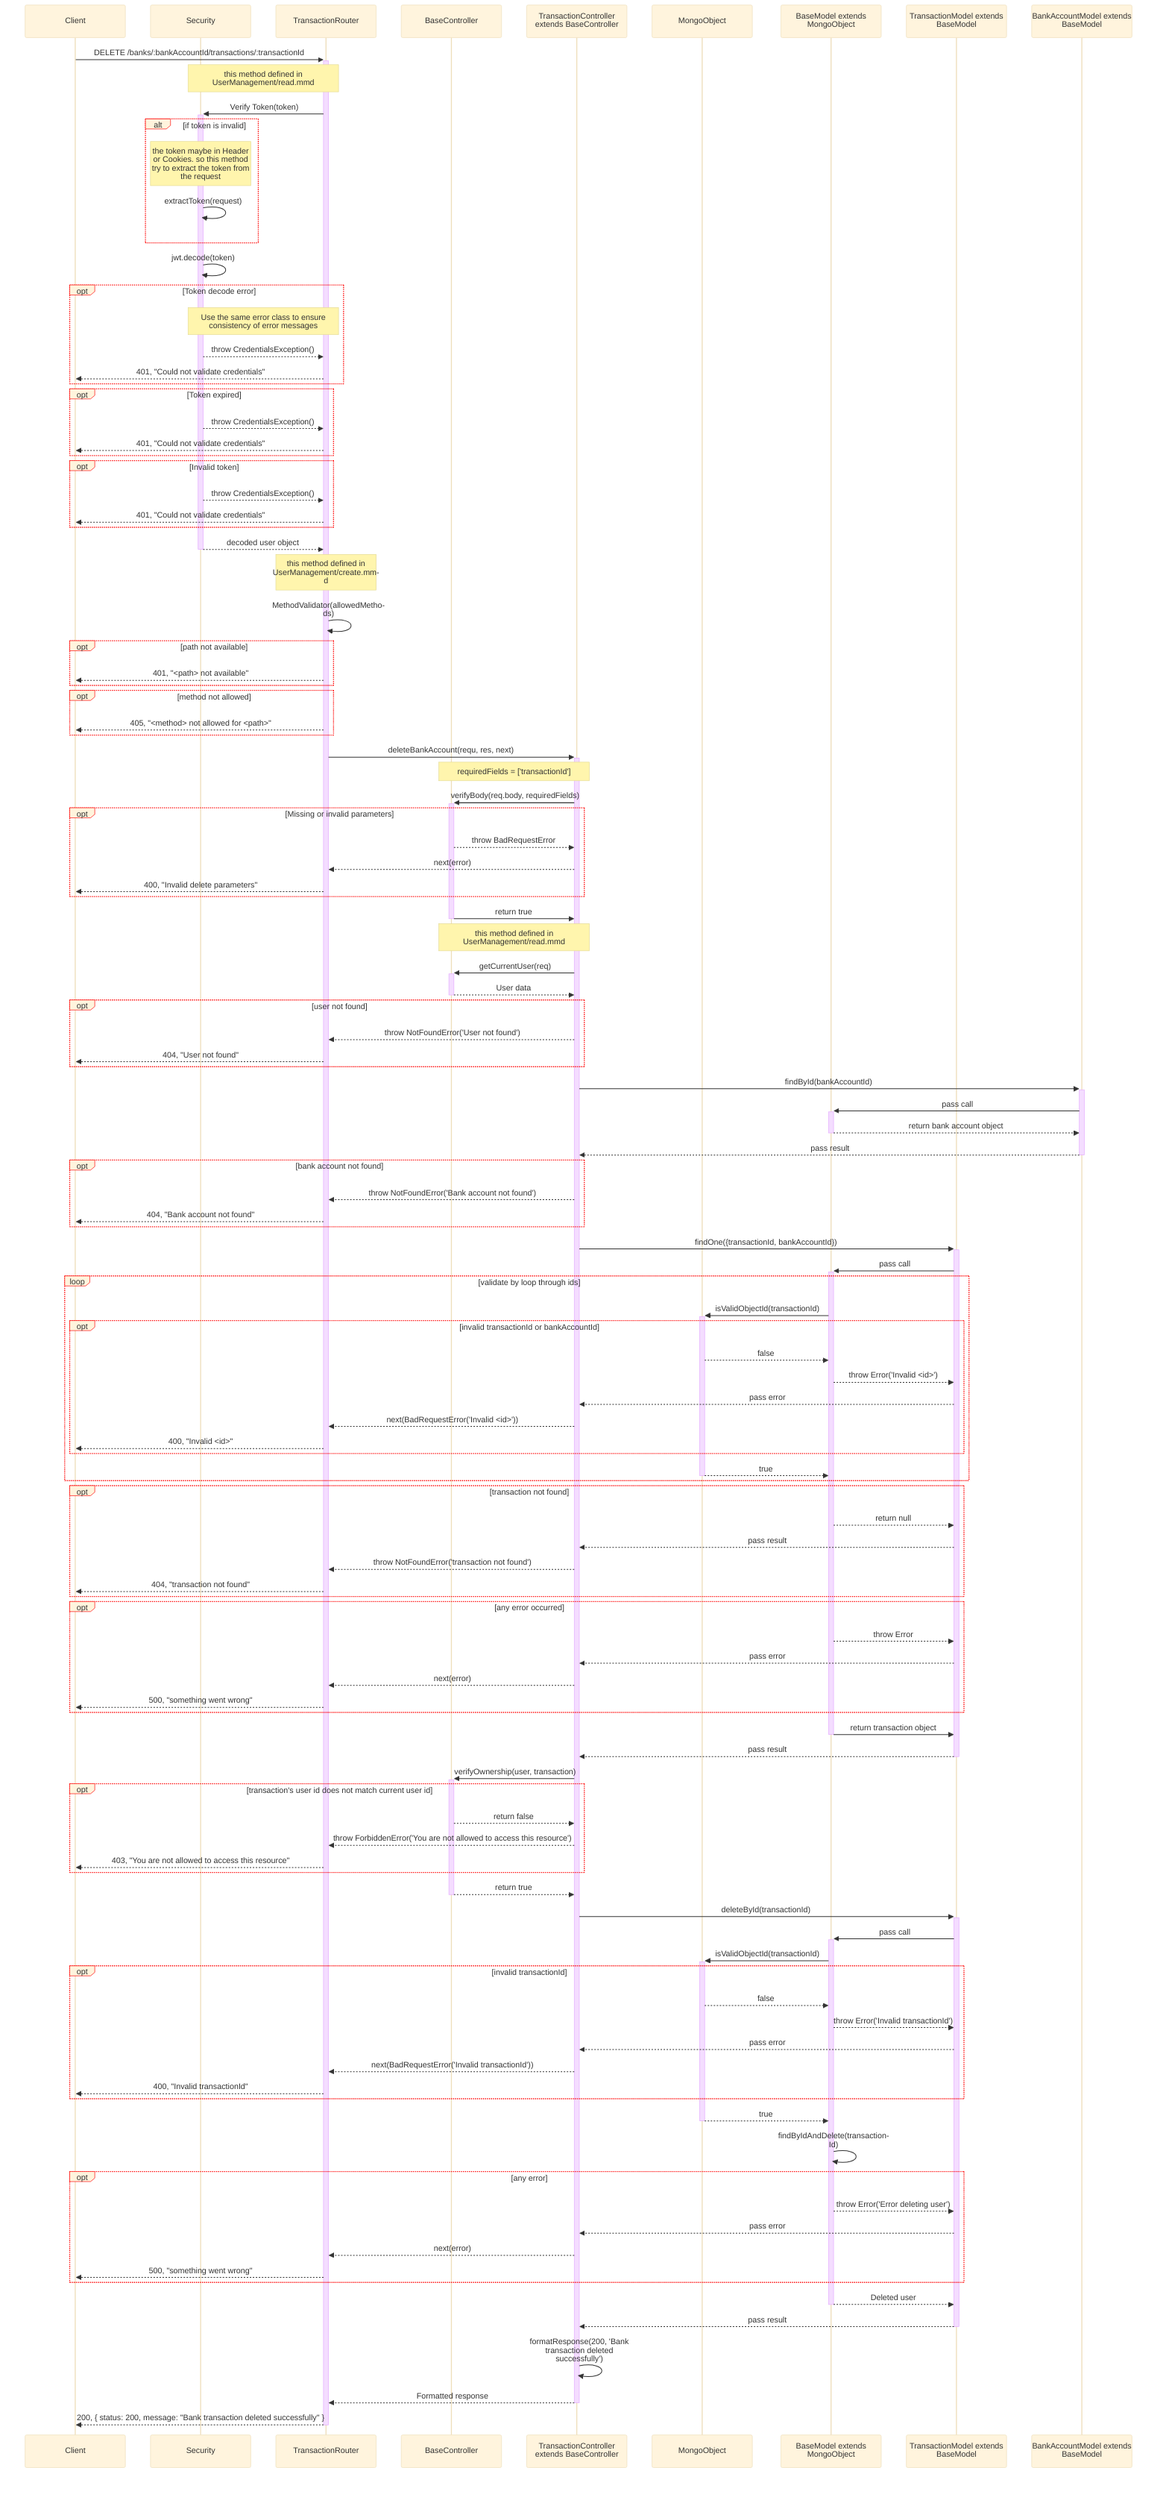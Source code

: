 %%{
    init: {
        "theme":"base",
        "themeVariables": {
            'labelBoxBorderColor': '#ff0000'
        },
        "sequence": { 
            "wrap": true, 
            "width": 200 
        } 
    }
}%%
sequenceDiagram
    participant Client
    participant Sec as Security
    participant Router as TransactionRouter
    participant BaseCont as BaseController
    participant Cont as TransactionController extends BaseController
    participant Mongo as MongoObject
    participant BaseModel as BaseModel extends MongoObject
    participant Model as TransactionModel extends BaseModel
    participant BankModel as BankAccountModel extends BaseModel

    Client->>+Router: DELETE /banks/:bankAccountId/transactions/:transactionId
    Note over Sec, Router: this method defined in UserManagement/read.mmd
    Router->>+Sec: Verify Token(token)
    alt if token is invalid
    Note over Sec: the token maybe in Header or Cookies. so this method try to extract the token from the request
        Sec->>Sec: extractToken(request)
    end
    Sec->>Sec: jwt.decode(token)
    opt Token decode error
        Note over Sec, Router: Use the same error class to ensure consistency of error messages 
        Sec-->>Router: throw CredentialsException()
        Router-->>Client: 401, "Could not validate credentials"
    end
    opt Token expired
        Sec-->>Router: throw CredentialsException()
        Router-->>Client: 401, "Could not validate credentials"
    end
    opt Invalid token
        Sec-->>Router: throw CredentialsException()
        Router-->>Client: 401, "Could not validate credentials"
    end
    Sec-->>-Router: decoded user object
    Note over Router : this method defined in UserManagement/create.mmd
    Router->>Router: MethodValidator(allowedMethods)
    opt path not available
        Router-->>Client: 401, "<path> not available"
    end
    opt method not allowed
        Router-->>Client: 405, "<method> not allowed for <path>"
    end
    Router->>+Cont: deleteBankAccount(requ, res, next)
    Note over Cont, BaseCont: requiredFields = ['transactionId']
    Cont->>+BaseCont: verifyBody(req.body, requiredFields)
    opt Missing or invalid parameters
        BaseCont-->>Cont: throw BadRequestError
        Cont-->>Router: next(error)
        Router-->>Client: 400, "Invalid delete parameters"
    end
    BaseCont->>-Cont: return true
    Note over Cont, BaseCont: this method defined in UserManagement/read.mmd
    Cont->>+BaseCont: getCurrentUser(req)
    BaseCont-->>-Cont: User data
    opt user not found
        Cont-->>Router: throw NotFoundError('User not found')
        Router-->>Client: 404, "User not found"
    end
    Cont->>+BankModel: findById(bankAccountId)
    BankModel->>+BaseModel: pass call
    BaseModel-->>-BankModel: return bank account object
    BankModel-->>-Cont: pass result
    opt bank account not found
        Cont-->>Router: throw NotFoundError('Bank account not found')
        Router-->>Client: 404, "Bank account not found"
    end
    Cont->>+Model: findOne({transactionId, bankAccountId})
    Model->>+BaseModel: pass call
    loop validate by loop through ids
        BaseModel->>+Mongo: isValidObjectId(transactionId)
        opt invalid transactionId or bankAccountId
            Mongo-->>BaseModel: false
            BaseModel-->>Model: throw Error('Invalid <id>')
            Model-->>Cont: pass error
            Cont-->>Router: next(BadRequestError('Invalid <id>'))
            Router-->>Client: 400, "Invalid <id>"
        end
        Mongo-->>-BaseModel: true
    end
    opt transaction not found
        BaseModel-->>Model: return null
        Model-->>Cont: pass result
        Cont-->>Router: throw NotFoundError('transaction not found')
        Router-->>Client: 404, "transaction not found"
    end
    opt any error occurred
        BaseModel-->>Model: throw Error
        Model-->>Cont: pass error
        Cont-->>Router: next(error)
        Router-->>Client: 500, "something went wrong"
    end
    BaseModel->>-Model: return transaction object
    Model-->>-Cont: pass result
    Cont->>+BaseCont: verifyOwnership(user, transaction)
    opt transaction's user id does not match current user id
        BaseCont-->>Cont: return false
        Cont-->>Router: throw ForbiddenError('You are not allowed to access this resource')
        Router-->>Client: 403, "You are not allowed to access this resource"
    end
    BaseCont-->>-Cont: return true
    Cont->>+Model: deleteById(transactionId)
    Model->>+BaseModel: pass call
    BaseModel->>+Mongo: isValidObjectId(transactionId)
    opt invalid transactionId
        Mongo-->>BaseModel: false
        BaseModel-->>Model: throw Error('Invalid transactionId')
        Model-->>Cont: pass error
        Cont-->>Router: next(BadRequestError('Invalid transactionId'))
        Router-->>Client: 400, "Invalid transactionId"
    end
    Mongo-->>-BaseModel: true
    BaseModel->>BaseModel: findByIdAndDelete(transactionId)
    opt any error
        BaseModel-->>Model: throw Error('Error deleting user')
        Model-->>Cont: pass error
        Cont-->>Router: next(error)
        Router-->>Client: 500, "something went wrong"
    end
    BaseModel-->>-Model: Deleted user
    Model-->>-Cont: pass result
    Cont->>Cont: formatResponse(200, 'Bank transaction deleted successfully')
    Cont-->>-Router: Formatted response
    Router-->>-Client: 200, { status: 200, message: "Bank transaction deleted successfully" }